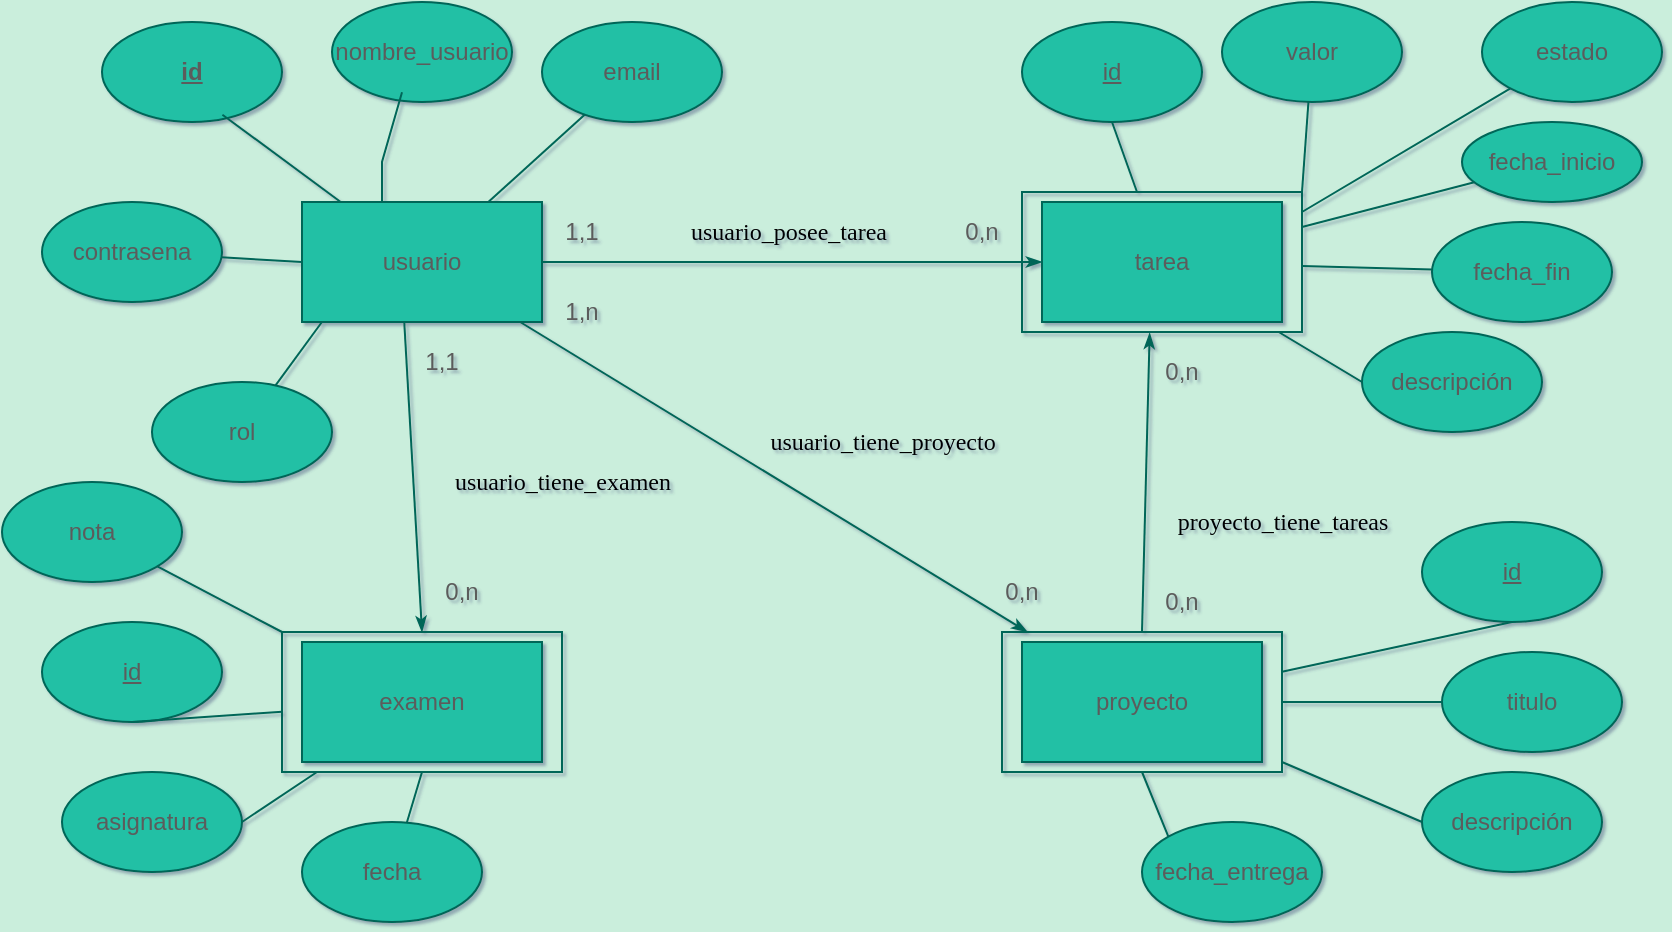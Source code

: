 <mxfile version="26.2.14">
  <diagram name="Page-1" id="42789a77-a242-8287-6e28-9cd8cfd52e62">
    <mxGraphModel dx="1426" dy="759" grid="0" gridSize="10" guides="1" tooltips="1" connect="1" arrows="0" fold="1" page="1" pageScale="1" pageWidth="1100" pageHeight="850" background="light-dark(#caeedc, #121212)" math="0" shadow="1">
      <root>
        <mxCell id="0" />
        <mxCell id="1" parent="0" />
        <mxCell id="1ea317790d2ca983-19" value="usuario_posee_tarea" style="edgeStyle=none;rounded=0;html=1;labelBackgroundColor=none;startArrow=none;startFill=0;startSize=5;endArrow=classicThin;endFill=1;endSize=5;jettySize=auto;orthogonalLoop=1;strokeColor=#006658;strokeWidth=1;fontFamily=Verdana;fontSize=12;entryX=0;entryY=0.5;entryDx=0;entryDy=0;exitX=1;exitY=0.5;exitDx=0;exitDy=0;fontColor=default;" parent="1" source="OLqnNeQ2SbYaxj0PZ2Uv-5" target="OLqnNeQ2SbYaxj0PZ2Uv-6" edge="1">
          <mxGeometry x="-0.021" y="15" relative="1" as="geometry">
            <mxPoint x="396" y="227" as="sourcePoint" />
            <mxPoint x="631" y="227" as="targetPoint" />
            <mxPoint as="offset" />
          </mxGeometry>
        </mxCell>
        <mxCell id="OLqnNeQ2SbYaxj0PZ2Uv-2" value="1,1" style="text;html=1;align=center;verticalAlign=middle;whiteSpace=wrap;rounded=0;labelBackgroundColor=none;fontColor=#5C5C5C;" parent="1" vertex="1">
          <mxGeometry x="381" y="202" width="60" height="30" as="geometry" />
        </mxCell>
        <mxCell id="OLqnNeQ2SbYaxj0PZ2Uv-4" value="0,n" style="text;html=1;align=center;verticalAlign=middle;whiteSpace=wrap;rounded=0;labelBackgroundColor=none;fontColor=#5C5C5C;" parent="1" vertex="1">
          <mxGeometry x="581" y="202" width="60" height="30" as="geometry" />
        </mxCell>
        <mxCell id="OLqnNeQ2SbYaxj0PZ2Uv-5" value="usuario" style="rounded=0;whiteSpace=wrap;html=1;fillColor=#21C0A5;labelBackgroundColor=none;strokeColor=#006658;fontColor=#5C5C5C;" parent="1" vertex="1">
          <mxGeometry x="271" y="202" width="120" height="60" as="geometry" />
        </mxCell>
        <mxCell id="OLqnNeQ2SbYaxj0PZ2Uv-6" value="tarea" style="rounded=0;whiteSpace=wrap;html=1;labelBackgroundColor=none;fillColor=#21C0A5;strokeColor=#006658;fontColor=#5C5C5C;" parent="1" vertex="1">
          <mxGeometry x="641" y="202" width="120" height="60" as="geometry" />
        </mxCell>
        <mxCell id="OLqnNeQ2SbYaxj0PZ2Uv-7" value="" style="rounded=0;whiteSpace=wrap;html=1;fillColor=none;labelBackgroundColor=none;strokeColor=#006658;fontColor=#5C5C5C;" parent="1" vertex="1">
          <mxGeometry x="631" y="197" width="140" height="70" as="geometry" />
        </mxCell>
        <mxCell id="OLqnNeQ2SbYaxj0PZ2Uv-8" value="&lt;u&gt;&lt;b&gt;id&lt;/b&gt;&lt;/u&gt;" style="ellipse;whiteSpace=wrap;html=1;rounded=0;labelBackgroundColor=none;fillColor=#21C0A5;strokeColor=#006658;fontColor=#5C5C5C;" parent="1" vertex="1">
          <mxGeometry x="171" y="112" width="90" height="50" as="geometry" />
        </mxCell>
        <mxCell id="OLqnNeQ2SbYaxj0PZ2Uv-9" value="" style="endArrow=none;html=1;rounded=0;entryX=0.669;entryY=0.927;entryDx=0;entryDy=0;entryPerimeter=0;labelBackgroundColor=none;strokeColor=#006658;fontColor=default;" parent="1" source="OLqnNeQ2SbYaxj0PZ2Uv-5" target="OLqnNeQ2SbYaxj0PZ2Uv-8" edge="1">
          <mxGeometry width="50" height="50" relative="1" as="geometry">
            <mxPoint x="161" y="212" as="sourcePoint" />
            <mxPoint x="211" y="162" as="targetPoint" />
          </mxGeometry>
        </mxCell>
        <mxCell id="OLqnNeQ2SbYaxj0PZ2Uv-11" value="nombre_usuario" style="ellipse;whiteSpace=wrap;html=1;rounded=0;labelBackgroundColor=none;fillColor=#21C0A5;strokeColor=#006658;fontColor=#5C5C5C;" parent="1" vertex="1">
          <mxGeometry x="286" y="102" width="90" height="50" as="geometry" />
        </mxCell>
        <mxCell id="OLqnNeQ2SbYaxj0PZ2Uv-12" value="" style="endArrow=none;html=1;rounded=0;entryX=0.389;entryY=0.903;entryDx=0;entryDy=0;entryPerimeter=0;labelBackgroundColor=none;strokeColor=#006658;fontColor=default;" parent="1" target="OLqnNeQ2SbYaxj0PZ2Uv-11" edge="1">
          <mxGeometry width="50" height="50" relative="1" as="geometry">
            <mxPoint x="311" y="202" as="sourcePoint" />
            <mxPoint x="681" y="272" as="targetPoint" />
            <Array as="points">
              <mxPoint x="311" y="182" />
            </Array>
          </mxGeometry>
        </mxCell>
        <mxCell id="OLqnNeQ2SbYaxj0PZ2Uv-13" value="email" style="ellipse;whiteSpace=wrap;html=1;rounded=0;labelBackgroundColor=none;fillColor=#21C0A5;strokeColor=#006658;fontColor=#5C5C5C;" parent="1" vertex="1">
          <mxGeometry x="391" y="112" width="90" height="50" as="geometry" />
        </mxCell>
        <mxCell id="OLqnNeQ2SbYaxj0PZ2Uv-14" value="" style="endArrow=none;html=1;rounded=0;labelBackgroundColor=none;strokeColor=#006658;fontColor=default;" parent="1" source="OLqnNeQ2SbYaxj0PZ2Uv-5" target="OLqnNeQ2SbYaxj0PZ2Uv-13" edge="1">
          <mxGeometry width="50" height="50" relative="1" as="geometry">
            <mxPoint x="321" y="216" as="sourcePoint" />
            <mxPoint x="331" y="167" as="targetPoint" />
            <Array as="points" />
          </mxGeometry>
        </mxCell>
        <mxCell id="OLqnNeQ2SbYaxj0PZ2Uv-15" value="contrasena" style="ellipse;whiteSpace=wrap;html=1;rounded=0;labelBackgroundColor=none;fillColor=#21C0A5;strokeColor=#006658;fontColor=#5C5C5C;" parent="1" vertex="1">
          <mxGeometry x="141" y="202" width="90" height="50" as="geometry" />
        </mxCell>
        <mxCell id="OLqnNeQ2SbYaxj0PZ2Uv-16" value="" style="endArrow=none;html=1;rounded=0;exitX=0;exitY=0.5;exitDx=0;exitDy=0;labelBackgroundColor=none;strokeColor=#006658;fontColor=default;" parent="1" source="OLqnNeQ2SbYaxj0PZ2Uv-5" target="OLqnNeQ2SbYaxj0PZ2Uv-15" edge="1">
          <mxGeometry width="50" height="50" relative="1" as="geometry">
            <mxPoint x="631" y="322" as="sourcePoint" />
            <mxPoint x="681" y="272" as="targetPoint" />
          </mxGeometry>
        </mxCell>
        <mxCell id="OLqnNeQ2SbYaxj0PZ2Uv-17" value="rol" style="ellipse;whiteSpace=wrap;html=1;rounded=0;labelBackgroundColor=none;fillColor=#21C0A5;strokeColor=#006658;fontColor=#5C5C5C;" parent="1" vertex="1">
          <mxGeometry x="196" y="292" width="90" height="50" as="geometry" />
        </mxCell>
        <mxCell id="OLqnNeQ2SbYaxj0PZ2Uv-18" value="" style="endArrow=none;html=1;rounded=0;exitX=0.083;exitY=1;exitDx=0;exitDy=0;exitPerimeter=0;labelBackgroundColor=none;strokeColor=#006658;fontColor=default;" parent="1" source="OLqnNeQ2SbYaxj0PZ2Uv-5" target="OLqnNeQ2SbYaxj0PZ2Uv-17" edge="1">
          <mxGeometry width="50" height="50" relative="1" as="geometry">
            <mxPoint x="281" y="242" as="sourcePoint" />
            <mxPoint x="241" y="240" as="targetPoint" />
          </mxGeometry>
        </mxCell>
        <mxCell id="OLqnNeQ2SbYaxj0PZ2Uv-19" value="&lt;u&gt;id&lt;/u&gt;" style="ellipse;whiteSpace=wrap;html=1;rounded=0;labelBackgroundColor=none;fillColor=#21C0A5;strokeColor=#006658;fontColor=#5C5C5C;" parent="1" vertex="1">
          <mxGeometry x="631" y="112" width="90" height="50" as="geometry" />
        </mxCell>
        <mxCell id="OLqnNeQ2SbYaxj0PZ2Uv-20" value="" style="endArrow=none;html=1;rounded=0;entryX=0.5;entryY=1;entryDx=0;entryDy=0;labelBackgroundColor=none;strokeColor=#006658;fontColor=default;" parent="1" source="OLqnNeQ2SbYaxj0PZ2Uv-7" target="OLqnNeQ2SbYaxj0PZ2Uv-19" edge="1">
          <mxGeometry width="50" height="50" relative="1" as="geometry">
            <mxPoint x="374" y="212" as="sourcePoint" />
            <mxPoint x="422" y="168" as="targetPoint" />
            <Array as="points" />
          </mxGeometry>
        </mxCell>
        <mxCell id="OLqnNeQ2SbYaxj0PZ2Uv-22" value="valor" style="ellipse;whiteSpace=wrap;html=1;rounded=0;labelBackgroundColor=none;fillColor=#21C0A5;strokeColor=#006658;fontColor=#5C5C5C;" parent="1" vertex="1">
          <mxGeometry x="731" y="102" width="90" height="50" as="geometry" />
        </mxCell>
        <mxCell id="OLqnNeQ2SbYaxj0PZ2Uv-23" value="" style="endArrow=none;html=1;rounded=0;exitX=1;exitY=0;exitDx=0;exitDy=0;labelBackgroundColor=none;strokeColor=#006658;fontColor=default;" parent="1" source="OLqnNeQ2SbYaxj0PZ2Uv-7" target="OLqnNeQ2SbYaxj0PZ2Uv-22" edge="1">
          <mxGeometry width="50" height="50" relative="1" as="geometry">
            <mxPoint x="631" y="322" as="sourcePoint" />
            <mxPoint x="681" y="272" as="targetPoint" />
          </mxGeometry>
        </mxCell>
        <mxCell id="OLqnNeQ2SbYaxj0PZ2Uv-25" value="descripción" style="ellipse;whiteSpace=wrap;html=1;rounded=0;labelBackgroundColor=none;fillColor=#21C0A5;strokeColor=#006658;fontColor=#5C5C5C;" parent="1" vertex="1">
          <mxGeometry x="801" y="267" width="90" height="50" as="geometry" />
        </mxCell>
        <mxCell id="OLqnNeQ2SbYaxj0PZ2Uv-26" value="" style="endArrow=none;html=1;rounded=0;entryX=0;entryY=0.5;entryDx=0;entryDy=0;labelBackgroundColor=none;strokeColor=#006658;fontColor=default;" parent="1" source="OLqnNeQ2SbYaxj0PZ2Uv-7" target="OLqnNeQ2SbYaxj0PZ2Uv-25" edge="1">
          <mxGeometry width="50" height="50" relative="1" as="geometry">
            <mxPoint x="781" y="207" as="sourcePoint" />
            <mxPoint x="811" y="232" as="targetPoint" />
          </mxGeometry>
        </mxCell>
        <mxCell id="OLqnNeQ2SbYaxj0PZ2Uv-28" value="examen" style="rounded=0;whiteSpace=wrap;html=1;labelBackgroundColor=none;fillColor=#21C0A5;strokeColor=#006658;fontColor=#5C5C5C;" parent="1" vertex="1">
          <mxGeometry x="271" y="422" width="120" height="60" as="geometry" />
        </mxCell>
        <mxCell id="OLqnNeQ2SbYaxj0PZ2Uv-29" value="" style="rounded=0;whiteSpace=wrap;html=1;fillColor=none;labelBackgroundColor=none;strokeColor=#006658;fontColor=#5C5C5C;" parent="1" vertex="1">
          <mxGeometry x="261" y="417" width="140" height="70" as="geometry" />
        </mxCell>
        <mxCell id="OLqnNeQ2SbYaxj0PZ2Uv-30" value="&lt;u&gt;id&lt;/u&gt;" style="ellipse;whiteSpace=wrap;html=1;rounded=0;labelBackgroundColor=none;fillColor=#21C0A5;strokeColor=#006658;fontColor=#5C5C5C;" parent="1" vertex="1">
          <mxGeometry x="141" y="412" width="90" height="50" as="geometry" />
        </mxCell>
        <mxCell id="OLqnNeQ2SbYaxj0PZ2Uv-31" value="" style="endArrow=none;html=1;rounded=0;entryX=0.5;entryY=1;entryDx=0;entryDy=0;labelBackgroundColor=none;strokeColor=#006658;fontColor=default;" parent="1" source="OLqnNeQ2SbYaxj0PZ2Uv-29" target="OLqnNeQ2SbYaxj0PZ2Uv-30" edge="1">
          <mxGeometry width="50" height="50" relative="1" as="geometry">
            <mxPoint x="324" y="432" as="sourcePoint" />
            <mxPoint x="372" y="388" as="targetPoint" />
            <Array as="points" />
          </mxGeometry>
        </mxCell>
        <mxCell id="OLqnNeQ2SbYaxj0PZ2Uv-32" value="nota" style="ellipse;whiteSpace=wrap;html=1;rounded=0;labelBackgroundColor=none;fillColor=#21C0A5;strokeColor=#006658;fontColor=#5C5C5C;" parent="1" vertex="1">
          <mxGeometry x="121" y="342" width="90" height="50" as="geometry" />
        </mxCell>
        <mxCell id="OLqnNeQ2SbYaxj0PZ2Uv-33" value="" style="endArrow=none;html=1;rounded=0;exitX=0;exitY=0;exitDx=0;exitDy=0;labelBackgroundColor=none;strokeColor=#006658;fontColor=default;" parent="1" source="OLqnNeQ2SbYaxj0PZ2Uv-29" target="OLqnNeQ2SbYaxj0PZ2Uv-32" edge="1">
          <mxGeometry width="50" height="50" relative="1" as="geometry">
            <mxPoint x="581" y="542" as="sourcePoint" />
            <mxPoint x="631" y="492" as="targetPoint" />
          </mxGeometry>
        </mxCell>
        <mxCell id="OLqnNeQ2SbYaxj0PZ2Uv-34" value="asignatura" style="ellipse;whiteSpace=wrap;html=1;direction=west;rounded=0;labelBackgroundColor=none;fillColor=#21C0A5;strokeColor=#006658;fontColor=#5C5C5C;" parent="1" vertex="1">
          <mxGeometry x="151" y="487" width="90" height="50" as="geometry" />
        </mxCell>
        <mxCell id="OLqnNeQ2SbYaxj0PZ2Uv-35" value="" style="endArrow=none;html=1;rounded=0;entryX=0;entryY=0.5;entryDx=0;entryDy=0;labelBackgroundColor=none;strokeColor=#006658;fontColor=default;" parent="1" source="OLqnNeQ2SbYaxj0PZ2Uv-29" target="OLqnNeQ2SbYaxj0PZ2Uv-34" edge="1">
          <mxGeometry width="50" height="50" relative="1" as="geometry">
            <mxPoint x="731" y="427" as="sourcePoint" />
            <mxPoint x="761" y="452" as="targetPoint" />
          </mxGeometry>
        </mxCell>
        <mxCell id="OLqnNeQ2SbYaxj0PZ2Uv-36" value="usuario_tiene_examen" style="edgeStyle=none;rounded=0;html=1;labelBackgroundColor=none;startArrow=none;startFill=0;startSize=5;endArrow=classicThin;endFill=1;endSize=5;jettySize=auto;orthogonalLoop=1;strokeColor=#006658;strokeWidth=1;fontFamily=Verdana;fontSize=12;entryX=0.5;entryY=0;entryDx=0;entryDy=0;exitX=0.426;exitY=1;exitDx=0;exitDy=0;exitPerimeter=0;fontColor=default;" parent="1" source="OLqnNeQ2SbYaxj0PZ2Uv-5" target="OLqnNeQ2SbYaxj0PZ2Uv-29" edge="1">
          <mxGeometry x="0.087" y="74" relative="1" as="geometry">
            <mxPoint x="321" y="332" as="sourcePoint" />
            <mxPoint x="571" y="332" as="targetPoint" />
            <mxPoint as="offset" />
          </mxGeometry>
        </mxCell>
        <mxCell id="OLqnNeQ2SbYaxj0PZ2Uv-37" value="1,1" style="text;html=1;align=center;verticalAlign=middle;whiteSpace=wrap;rounded=0;labelBackgroundColor=none;fontColor=#5C5C5C;" parent="1" vertex="1">
          <mxGeometry x="311" y="267" width="60" height="30" as="geometry" />
        </mxCell>
        <mxCell id="OLqnNeQ2SbYaxj0PZ2Uv-38" value="0,n" style="text;html=1;align=center;verticalAlign=middle;whiteSpace=wrap;rounded=0;labelBackgroundColor=none;fontColor=#5C5C5C;" parent="1" vertex="1">
          <mxGeometry x="321" y="382" width="60" height="30" as="geometry" />
        </mxCell>
        <mxCell id="OLqnNeQ2SbYaxj0PZ2Uv-39" value="proyecto" style="rounded=0;whiteSpace=wrap;html=1;labelBackgroundColor=none;fillColor=#21C0A5;strokeColor=#006658;fontColor=#5C5C5C;" parent="1" vertex="1">
          <mxGeometry x="631" y="422" width="120" height="60" as="geometry" />
        </mxCell>
        <mxCell id="OLqnNeQ2SbYaxj0PZ2Uv-40" value="" style="rounded=0;whiteSpace=wrap;html=1;fillColor=none;labelBackgroundColor=none;strokeColor=#006658;fontColor=#5C5C5C;" parent="1" vertex="1">
          <mxGeometry x="621" y="417" width="140" height="70" as="geometry" />
        </mxCell>
        <mxCell id="OLqnNeQ2SbYaxj0PZ2Uv-41" value="&lt;u&gt;id&lt;/u&gt;" style="ellipse;whiteSpace=wrap;html=1;rounded=0;labelBackgroundColor=none;fillColor=#21C0A5;strokeColor=#006658;fontColor=#5C5C5C;" parent="1" vertex="1">
          <mxGeometry x="831" y="362" width="90" height="50" as="geometry" />
        </mxCell>
        <mxCell id="OLqnNeQ2SbYaxj0PZ2Uv-42" value="" style="endArrow=none;html=1;rounded=0;entryX=0.5;entryY=1;entryDx=0;entryDy=0;labelBackgroundColor=none;strokeColor=#006658;fontColor=default;" parent="1" source="OLqnNeQ2SbYaxj0PZ2Uv-40" target="OLqnNeQ2SbYaxj0PZ2Uv-41" edge="1">
          <mxGeometry width="50" height="50" relative="1" as="geometry">
            <mxPoint x="364" y="432" as="sourcePoint" />
            <mxPoint x="412" y="388" as="targetPoint" />
            <Array as="points" />
          </mxGeometry>
        </mxCell>
        <mxCell id="OLqnNeQ2SbYaxj0PZ2Uv-43" value="titulo" style="ellipse;whiteSpace=wrap;html=1;rounded=0;labelBackgroundColor=none;fillColor=#21C0A5;strokeColor=#006658;fontColor=#5C5C5C;" parent="1" vertex="1">
          <mxGeometry x="841" y="427" width="90" height="50" as="geometry" />
        </mxCell>
        <mxCell id="OLqnNeQ2SbYaxj0PZ2Uv-44" value="" style="endArrow=none;html=1;rounded=0;exitX=1;exitY=0.5;exitDx=0;exitDy=0;labelBackgroundColor=none;strokeColor=#006658;fontColor=default;" parent="1" source="OLqnNeQ2SbYaxj0PZ2Uv-40" target="OLqnNeQ2SbYaxj0PZ2Uv-43" edge="1">
          <mxGeometry width="50" height="50" relative="1" as="geometry">
            <mxPoint x="621" y="542" as="sourcePoint" />
            <mxPoint x="671" y="492" as="targetPoint" />
          </mxGeometry>
        </mxCell>
        <mxCell id="OLqnNeQ2SbYaxj0PZ2Uv-45" value="descripción" style="ellipse;whiteSpace=wrap;html=1;rounded=0;labelBackgroundColor=none;fillColor=#21C0A5;strokeColor=#006658;fontColor=#5C5C5C;" parent="1" vertex="1">
          <mxGeometry x="831" y="487" width="90" height="50" as="geometry" />
        </mxCell>
        <mxCell id="OLqnNeQ2SbYaxj0PZ2Uv-46" value="" style="endArrow=none;html=1;rounded=0;entryX=0;entryY=0.5;entryDx=0;entryDy=0;labelBackgroundColor=none;strokeColor=#006658;fontColor=default;" parent="1" source="OLqnNeQ2SbYaxj0PZ2Uv-40" target="OLqnNeQ2SbYaxj0PZ2Uv-45" edge="1">
          <mxGeometry width="50" height="50" relative="1" as="geometry">
            <mxPoint x="771" y="427" as="sourcePoint" />
            <mxPoint x="801" y="452" as="targetPoint" />
          </mxGeometry>
        </mxCell>
        <mxCell id="OLqnNeQ2SbYaxj0PZ2Uv-47" value="fecha" style="ellipse;whiteSpace=wrap;html=1;direction=west;rounded=0;labelBackgroundColor=none;fillColor=#21C0A5;strokeColor=#006658;fontColor=#5C5C5C;" parent="1" vertex="1">
          <mxGeometry x="271" y="512" width="90" height="50" as="geometry" />
        </mxCell>
        <mxCell id="OLqnNeQ2SbYaxj0PZ2Uv-48" value="" style="endArrow=none;html=1;rounded=0;entryX=0.5;entryY=1;entryDx=0;entryDy=0;labelBackgroundColor=none;strokeColor=#006658;fontColor=default;" parent="1" source="OLqnNeQ2SbYaxj0PZ2Uv-47" target="OLqnNeQ2SbYaxj0PZ2Uv-29" edge="1">
          <mxGeometry width="50" height="50" relative="1" as="geometry">
            <mxPoint x="401" y="552" as="sourcePoint" />
            <mxPoint x="451" y="502" as="targetPoint" />
          </mxGeometry>
        </mxCell>
        <mxCell id="OLqnNeQ2SbYaxj0PZ2Uv-49" value="fecha_fin" style="ellipse;whiteSpace=wrap;html=1;direction=west;rounded=0;labelBackgroundColor=none;fillColor=#21C0A5;strokeColor=#006658;fontColor=#5C5C5C;" parent="1" vertex="1">
          <mxGeometry x="836" y="212" width="90" height="50" as="geometry" />
        </mxCell>
        <mxCell id="OLqnNeQ2SbYaxj0PZ2Uv-50" value="" style="endArrow=none;html=1;rounded=0;labelBackgroundColor=none;strokeColor=#006658;fontColor=default;" parent="1" source="OLqnNeQ2SbYaxj0PZ2Uv-7" target="OLqnNeQ2SbYaxj0PZ2Uv-49" edge="1">
          <mxGeometry width="50" height="50" relative="1" as="geometry">
            <mxPoint x="781" y="242" as="sourcePoint" />
            <mxPoint x="831" y="242" as="targetPoint" />
          </mxGeometry>
        </mxCell>
        <mxCell id="OLqnNeQ2SbYaxj0PZ2Uv-51" value="fecha_inicio" style="ellipse;whiteSpace=wrap;html=1;direction=west;rounded=0;labelBackgroundColor=none;fillColor=#21C0A5;strokeColor=#006658;fontColor=#5C5C5C;" parent="1" vertex="1">
          <mxGeometry x="851" y="162" width="90" height="40" as="geometry" />
        </mxCell>
        <mxCell id="OLqnNeQ2SbYaxj0PZ2Uv-52" value="" style="endArrow=none;html=1;rounded=0;exitX=1;exitY=0.25;exitDx=0;exitDy=0;labelBackgroundColor=none;strokeColor=#006658;fontColor=default;" parent="1" source="OLqnNeQ2SbYaxj0PZ2Uv-7" target="OLqnNeQ2SbYaxj0PZ2Uv-51" edge="1">
          <mxGeometry width="50" height="50" relative="1" as="geometry">
            <mxPoint x="781" y="273" as="sourcePoint" />
            <mxPoint x="811" y="286" as="targetPoint" />
          </mxGeometry>
        </mxCell>
        <mxCell id="OLqnNeQ2SbYaxj0PZ2Uv-55" value="usuario_tiene_proyecto" style="edgeStyle=none;rounded=0;html=1;labelBackgroundColor=none;startArrow=none;startFill=0;startSize=5;endArrow=classicThin;endFill=1;endSize=5;jettySize=auto;orthogonalLoop=1;strokeColor=#006658;strokeWidth=1;fontFamily=Verdana;fontSize=12;fontColor=default;" parent="1" source="OLqnNeQ2SbYaxj0PZ2Uv-5" target="OLqnNeQ2SbYaxj0PZ2Uv-40" edge="1">
          <mxGeometry x="0.249" y="43" relative="1" as="geometry">
            <mxPoint x="381" y="297" as="sourcePoint" />
            <mxPoint x="631" y="297" as="targetPoint" />
            <mxPoint as="offset" />
          </mxGeometry>
        </mxCell>
        <mxCell id="OLqnNeQ2SbYaxj0PZ2Uv-56" value="1,n" style="text;html=1;align=center;verticalAlign=middle;whiteSpace=wrap;rounded=0;labelBackgroundColor=none;fontColor=#5C5C5C;" parent="1" vertex="1">
          <mxGeometry x="381" y="242" width="60" height="30" as="geometry" />
        </mxCell>
        <mxCell id="OLqnNeQ2SbYaxj0PZ2Uv-57" value="0,n" style="text;html=1;align=center;verticalAlign=middle;whiteSpace=wrap;rounded=0;labelBackgroundColor=none;fontColor=#5C5C5C;" parent="1" vertex="1">
          <mxGeometry x="601" y="382" width="60" height="30" as="geometry" />
        </mxCell>
        <mxCell id="OLqnNeQ2SbYaxj0PZ2Uv-58" value="proyecto_tiene_tareas" style="edgeStyle=none;rounded=0;html=1;labelBackgroundColor=none;startArrow=none;startFill=0;startSize=5;endArrow=classicThin;endFill=1;endSize=5;jettySize=auto;orthogonalLoop=1;strokeColor=#006658;strokeWidth=1;fontFamily=Verdana;fontSize=12;entryX=0.456;entryY=1.006;entryDx=0;entryDy=0;entryPerimeter=0;exitX=0.5;exitY=0;exitDx=0;exitDy=0;fontColor=default;" parent="1" source="OLqnNeQ2SbYaxj0PZ2Uv-40" target="OLqnNeQ2SbYaxj0PZ2Uv-7" edge="1">
          <mxGeometry x="-0.241" y="-69" relative="1" as="geometry">
            <mxPoint x="541" y="262" as="sourcePoint" />
            <mxPoint x="795" y="417" as="targetPoint" />
            <mxPoint as="offset" />
          </mxGeometry>
        </mxCell>
        <mxCell id="OLqnNeQ2SbYaxj0PZ2Uv-59" value="0,n" style="text;html=1;align=center;verticalAlign=middle;whiteSpace=wrap;rounded=0;labelBackgroundColor=none;fontColor=#5C5C5C;" parent="1" vertex="1">
          <mxGeometry x="681" y="387" width="60" height="30" as="geometry" />
        </mxCell>
        <mxCell id="OLqnNeQ2SbYaxj0PZ2Uv-60" value="0,n" style="text;html=1;align=center;verticalAlign=middle;whiteSpace=wrap;rounded=0;labelBackgroundColor=none;fontColor=#5C5C5C;" parent="1" vertex="1">
          <mxGeometry x="681" y="272" width="60" height="30" as="geometry" />
        </mxCell>
        <mxCell id="OLqnNeQ2SbYaxj0PZ2Uv-61" value="fecha_entrega" style="ellipse;whiteSpace=wrap;html=1;rounded=0;labelBackgroundColor=none;fillColor=#21C0A5;strokeColor=#006658;fontColor=#5C5C5C;" parent="1" vertex="1">
          <mxGeometry x="691" y="512" width="90" height="50" as="geometry" />
        </mxCell>
        <mxCell id="OLqnNeQ2SbYaxj0PZ2Uv-62" value="" style="endArrow=none;html=1;rounded=0;entryX=0.5;entryY=1;entryDx=0;entryDy=0;exitX=0;exitY=0;exitDx=0;exitDy=0;labelBackgroundColor=none;strokeColor=#006658;fontColor=default;" parent="1" source="OLqnNeQ2SbYaxj0PZ2Uv-61" target="OLqnNeQ2SbYaxj0PZ2Uv-40" edge="1">
          <mxGeometry width="50" height="50" relative="1" as="geometry">
            <mxPoint x="631" y="322" as="sourcePoint" />
            <mxPoint x="681" y="272" as="targetPoint" />
          </mxGeometry>
        </mxCell>
        <mxCell id="_o4s-Vfz2YLzLM1SEa5j-1" value="estado" style="ellipse;whiteSpace=wrap;html=1;rounded=0;labelBackgroundColor=none;fillColor=#21C0A5;strokeColor=#006658;fontColor=#5C5C5C;" parent="1" vertex="1">
          <mxGeometry x="861" y="102" width="90" height="50" as="geometry" />
        </mxCell>
        <mxCell id="_o4s-Vfz2YLzLM1SEa5j-2" value="" style="endArrow=none;html=1;rounded=0;labelBackgroundColor=none;strokeColor=#006658;fontColor=default;" parent="1" target="_o4s-Vfz2YLzLM1SEa5j-1" edge="1">
          <mxGeometry width="50" height="50" relative="1" as="geometry">
            <mxPoint x="771" y="207" as="sourcePoint" />
            <mxPoint x="802" y="171" as="targetPoint" />
          </mxGeometry>
        </mxCell>
      </root>
    </mxGraphModel>
  </diagram>
</mxfile>
